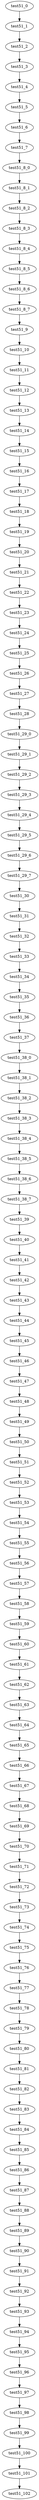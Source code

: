 digraph G {
test51_0->test51_1;
test51_1->test51_2;
test51_2->test51_3;
test51_3->test51_4;
test51_4->test51_5;
test51_5->test51_6;
test51_6->test51_7;
test51_7->test51_8_0;
test51_8_0->test51_8_1;
test51_8_1->test51_8_2;
test51_8_2->test51_8_3;
test51_8_3->test51_8_4;
test51_8_4->test51_8_5;
test51_8_5->test51_8_6;
test51_8_6->test51_8_7;
test51_8_7->test51_9;
test51_9->test51_10;
test51_10->test51_11;
test51_11->test51_12;
test51_12->test51_13;
test51_13->test51_14;
test51_14->test51_15;
test51_15->test51_16;
test51_16->test51_17;
test51_17->test51_18;
test51_18->test51_19;
test51_19->test51_20;
test51_20->test51_21;
test51_21->test51_22;
test51_22->test51_23;
test51_23->test51_24;
test51_24->test51_25;
test51_25->test51_26;
test51_26->test51_27;
test51_27->test51_28;
test51_28->test51_29_0;
test51_29_0->test51_29_1;
test51_29_1->test51_29_2;
test51_29_2->test51_29_3;
test51_29_3->test51_29_4;
test51_29_4->test51_29_5;
test51_29_5->test51_29_6;
test51_29_6->test51_29_7;
test51_29_7->test51_30;
test51_30->test51_31;
test51_31->test51_32;
test51_32->test51_33;
test51_33->test51_34;
test51_34->test51_35;
test51_35->test51_36;
test51_36->test51_37;
test51_37->test51_38_0;
test51_38_0->test51_38_1;
test51_38_1->test51_38_2;
test51_38_2->test51_38_3;
test51_38_3->test51_38_4;
test51_38_4->test51_38_5;
test51_38_5->test51_38_6;
test51_38_6->test51_38_7;
test51_38_7->test51_39;
test51_39->test51_40;
test51_40->test51_41;
test51_41->test51_42;
test51_42->test51_43;
test51_43->test51_44;
test51_44->test51_45;
test51_45->test51_46;
test51_46->test51_47;
test51_47->test51_48;
test51_48->test51_49;
test51_49->test51_50;
test51_50->test51_51;
test51_51->test51_52;
test51_52->test51_53;
test51_53->test51_54;
test51_54->test51_55;
test51_55->test51_56;
test51_56->test51_57;
test51_57->test51_58;
test51_58->test51_59;
test51_59->test51_60;
test51_60->test51_61;
test51_61->test51_62;
test51_62->test51_63;
test51_63->test51_64;
test51_64->test51_65;
test51_65->test51_66;
test51_66->test51_67;
test51_67->test51_68;
test51_68->test51_69;
test51_69->test51_70;
test51_70->test51_71;
test51_71->test51_72;
test51_72->test51_73;
test51_73->test51_74;
test51_74->test51_75;
test51_75->test51_76;
test51_76->test51_77;
test51_77->test51_78;
test51_78->test51_79;
test51_79->test51_80;
test51_80->test51_81;
test51_81->test51_82;
test51_82->test51_83;
test51_83->test51_84;
test51_84->test51_85;
test51_85->test51_86;
test51_86->test51_87;
test51_87->test51_88;
test51_88->test51_89;
test51_89->test51_90;
test51_90->test51_91;
test51_91->test51_92;
test51_92->test51_93;
test51_93->test51_94;
test51_94->test51_95;
test51_95->test51_96;
test51_96->test51_97;
test51_97->test51_98;
test51_98->test51_99;
test51_99->test51_100;
test51_100->test51_101;
test51_101->test51_102;

}
